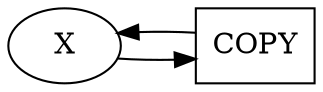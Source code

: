 
digraph{

rankdir=LR

"X" [shape=ellipse]

"[X] -> COPY -> [X]" [shape=box, label="COPY"]

"X" -> "[X] -> COPY -> [X]"
"[X] -> COPY -> [X]" -> "X"
}
